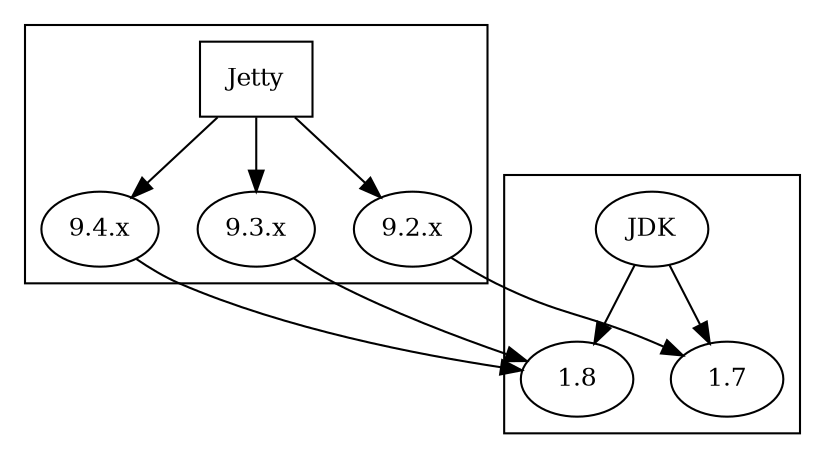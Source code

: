digraph G {
 ratio=auto; node[fontsize=12];
 compound=true;
 subgraph cluster1 {
 Jetty[shape=box];
 Jetty->"9.4.x";
 Jetty->"9.3.x";
 Jetty->"9.2.x";
 {rank=same; "9.2.x","9.3.x","9.4.x"}
 }
 subgraph cluster2 {
 JDK[shape=oval];
 1.7[shape=oval];
 1.8[shape=oval];
 JDK->1.7;
 JDK->1.8;
 }

 "9.2.x"->1.7;
 "9.3.x"->1.8;
 "9.4.x"->1.8;

 }
